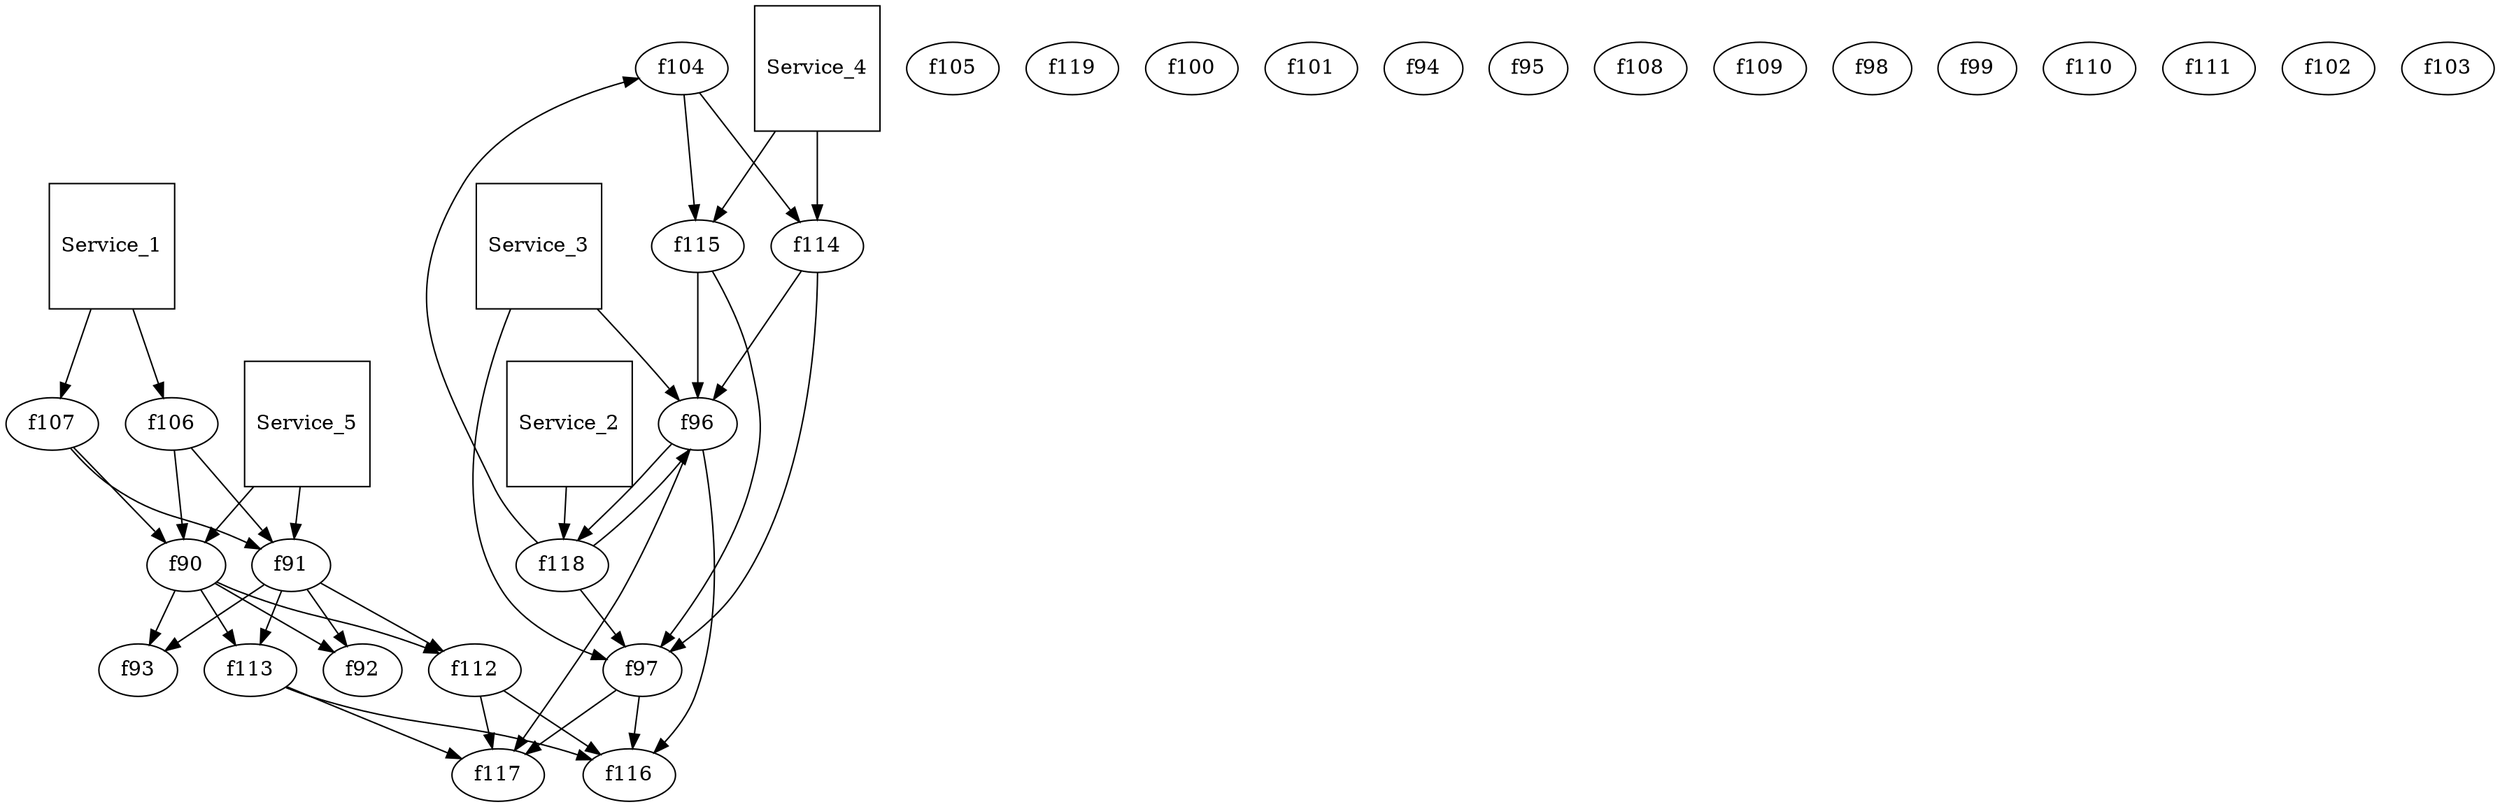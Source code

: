 digraph System{
	f104 ; 	f105 ; 
	f118 ; 	f119 ; 
	f100 ; 	f101 ; 
	f114 ; 	f115 ; 
	f94 ; 	f95 ; 
	f112 ; 	f113 ; 
	f90 ; 	f91 ; 
	f116 ; 	f117 ; 
	f108 ; 	f109 ; 
	f96 ; 	f97 ; 
	f98 ; 	f99 ; 
	f110 ; 	f111 ; 
	f106 ; 	f107 ; 
	f92 ; 	f93 ; 
	f102 ; 	f103 ; 
Service_1[shape=square];
 Service_1->f106; Service_1->f107; f106 -> f90 -> f92;
f106 ->f91; f107 ->f91; f107 ->f90; f90 ->f93; f91 ->f93; f91 ->f92; 
Service_2[shape=square];
 Service_2->f118; f118 -> f96;
f118 ->f97; 
Service_3[shape=square];
 Service_3->f96; Service_3->f97; f96 -> f118 -> f104 -> f114;
f104 ->f115; 
Service_4[shape=square];
 Service_4->f114; Service_4->f115; f114 -> f96 -> f116;
f114 ->f97; f115 ->f97; f115 ->f96; f96 ->f117; f97 ->f117; f97 ->f116; 
Service_5[shape=square];
 Service_5->f90; Service_5->f91; f90 -> f112 -> f116;
f90 ->f113; f91 ->f113; f91 ->f112; f112 ->f117; f113 ->f117; f113 ->f116; 
}